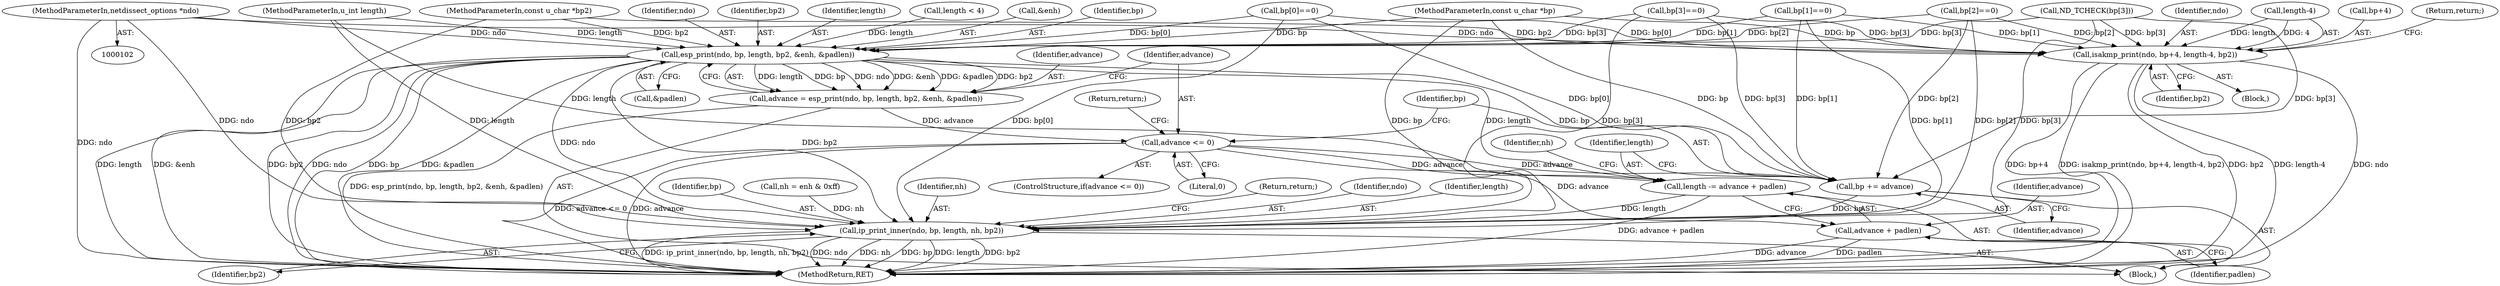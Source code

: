 digraph "0_tcpdump_f76e7feb41a4327d2b0978449bbdafe98d4a3771@pointer" {
"1000103" [label="(MethodParameterIn,netdissect_options *ndo)"];
"1000167" [label="(Call,isakmp_print(ndo, bp+4, length-4, bp2))"];
"1000188" [label="(Call,esp_print(ndo, bp, length, bp2, &enh, &padlen))"];
"1000186" [label="(Call,advance = esp_print(ndo, bp, length, bp2, &enh, &padlen))"];
"1000198" [label="(Call,advance <= 0)"];
"1000202" [label="(Call,bp += advance)"];
"1000215" [label="(Call,ip_print_inner(ndo, bp, length, nh, bp2))"];
"1000205" [label="(Call,length -= advance + padlen)"];
"1000207" [label="(Call,advance + padlen)"];
"1000195" [label="(Call,&padlen)"];
"1000199" [label="(Identifier,advance)"];
"1000186" [label="(Call,advance = esp_print(ndo, bp, length, bp2, &enh, &padlen))"];
"1000206" [label="(Identifier,length)"];
"1000210" [label="(Call,nh = enh & 0xff)"];
"1000146" [label="(Call,bp[1]==0)"];
"1000140" [label="(Call,bp[0]==0)"];
"1000129" [label="(Call,length < 4)"];
"1000205" [label="(Call,length -= advance + padlen)"];
"1000103" [label="(MethodParameterIn,netdissect_options *ndo)"];
"1000152" [label="(Call,bp[2]==0)"];
"1000157" [label="(Call,bp[3]==0)"];
"1000198" [label="(Call,advance <= 0)"];
"1000208" [label="(Identifier,advance)"];
"1000216" [label="(Identifier,ndo)"];
"1000177" [label="(Block,)"];
"1000209" [label="(Identifier,padlen)"];
"1000104" [label="(MethodParameterIn,const u_char *bp)"];
"1000203" [label="(Identifier,bp)"];
"1000187" [label="(Identifier,advance)"];
"1000197" [label="(ControlStructure,if(advance <= 0))"];
"1000218" [label="(Identifier,length)"];
"1000215" [label="(Call,ip_print_inner(ndo, bp, length, nh, bp2))"];
"1000193" [label="(Call,&enh)"];
"1000172" [label="(Call,length-4)"];
"1000167" [label="(Call,isakmp_print(ndo, bp+4, length-4, bp2))"];
"1000190" [label="(Identifier,bp)"];
"1000228" [label="(MethodReturn,RET)"];
"1000204" [label="(Identifier,advance)"];
"1000217" [label="(Identifier,bp)"];
"1000134" [label="(Call,ND_TCHECK(bp[3]))"];
"1000189" [label="(Identifier,ndo)"];
"1000105" [label="(MethodParameterIn,u_int length)"];
"1000106" [label="(MethodParameterIn,const u_char *bp2)"];
"1000200" [label="(Literal,0)"];
"1000169" [label="(Call,bp+4)"];
"1000176" [label="(Return,return;)"];
"1000220" [label="(Identifier,bp2)"];
"1000219" [label="(Identifier,nh)"];
"1000211" [label="(Identifier,nh)"];
"1000221" [label="(Return,return;)"];
"1000202" [label="(Call,bp += advance)"];
"1000162" [label="(Block,)"];
"1000201" [label="(Return,return;)"];
"1000168" [label="(Identifier,ndo)"];
"1000175" [label="(Identifier,bp2)"];
"1000192" [label="(Identifier,bp2)"];
"1000188" [label="(Call,esp_print(ndo, bp, length, bp2, &enh, &padlen))"];
"1000191" [label="(Identifier,length)"];
"1000207" [label="(Call,advance + padlen)"];
"1000103" -> "1000102"  [label="AST: "];
"1000103" -> "1000228"  [label="DDG: ndo"];
"1000103" -> "1000167"  [label="DDG: ndo"];
"1000103" -> "1000188"  [label="DDG: ndo"];
"1000103" -> "1000215"  [label="DDG: ndo"];
"1000167" -> "1000162"  [label="AST: "];
"1000167" -> "1000175"  [label="CFG: "];
"1000168" -> "1000167"  [label="AST: "];
"1000169" -> "1000167"  [label="AST: "];
"1000172" -> "1000167"  [label="AST: "];
"1000175" -> "1000167"  [label="AST: "];
"1000176" -> "1000167"  [label="CFG: "];
"1000167" -> "1000228"  [label="DDG: length-4"];
"1000167" -> "1000228"  [label="DDG: ndo"];
"1000167" -> "1000228"  [label="DDG: bp+4"];
"1000167" -> "1000228"  [label="DDG: isakmp_print(ndo, bp+4, length-4, bp2)"];
"1000167" -> "1000228"  [label="DDG: bp2"];
"1000140" -> "1000167"  [label="DDG: bp[0]"];
"1000157" -> "1000167"  [label="DDG: bp[3]"];
"1000152" -> "1000167"  [label="DDG: bp[2]"];
"1000134" -> "1000167"  [label="DDG: bp[3]"];
"1000146" -> "1000167"  [label="DDG: bp[1]"];
"1000104" -> "1000167"  [label="DDG: bp"];
"1000172" -> "1000167"  [label="DDG: length"];
"1000172" -> "1000167"  [label="DDG: 4"];
"1000106" -> "1000167"  [label="DDG: bp2"];
"1000188" -> "1000186"  [label="AST: "];
"1000188" -> "1000195"  [label="CFG: "];
"1000189" -> "1000188"  [label="AST: "];
"1000190" -> "1000188"  [label="AST: "];
"1000191" -> "1000188"  [label="AST: "];
"1000192" -> "1000188"  [label="AST: "];
"1000193" -> "1000188"  [label="AST: "];
"1000195" -> "1000188"  [label="AST: "];
"1000186" -> "1000188"  [label="CFG: "];
"1000188" -> "1000228"  [label="DDG: bp"];
"1000188" -> "1000228"  [label="DDG: ndo"];
"1000188" -> "1000228"  [label="DDG: &padlen"];
"1000188" -> "1000228"  [label="DDG: length"];
"1000188" -> "1000228"  [label="DDG: &enh"];
"1000188" -> "1000228"  [label="DDG: bp2"];
"1000188" -> "1000186"  [label="DDG: length"];
"1000188" -> "1000186"  [label="DDG: bp"];
"1000188" -> "1000186"  [label="DDG: ndo"];
"1000188" -> "1000186"  [label="DDG: &enh"];
"1000188" -> "1000186"  [label="DDG: &padlen"];
"1000188" -> "1000186"  [label="DDG: bp2"];
"1000140" -> "1000188"  [label="DDG: bp[0]"];
"1000157" -> "1000188"  [label="DDG: bp[3]"];
"1000152" -> "1000188"  [label="DDG: bp[2]"];
"1000134" -> "1000188"  [label="DDG: bp[3]"];
"1000146" -> "1000188"  [label="DDG: bp[1]"];
"1000104" -> "1000188"  [label="DDG: bp"];
"1000129" -> "1000188"  [label="DDG: length"];
"1000105" -> "1000188"  [label="DDG: length"];
"1000106" -> "1000188"  [label="DDG: bp2"];
"1000188" -> "1000202"  [label="DDG: bp"];
"1000188" -> "1000205"  [label="DDG: length"];
"1000188" -> "1000215"  [label="DDG: ndo"];
"1000188" -> "1000215"  [label="DDG: bp2"];
"1000186" -> "1000177"  [label="AST: "];
"1000187" -> "1000186"  [label="AST: "];
"1000199" -> "1000186"  [label="CFG: "];
"1000186" -> "1000228"  [label="DDG: esp_print(ndo, bp, length, bp2, &enh, &padlen)"];
"1000186" -> "1000198"  [label="DDG: advance"];
"1000198" -> "1000197"  [label="AST: "];
"1000198" -> "1000200"  [label="CFG: "];
"1000199" -> "1000198"  [label="AST: "];
"1000200" -> "1000198"  [label="AST: "];
"1000201" -> "1000198"  [label="CFG: "];
"1000203" -> "1000198"  [label="CFG: "];
"1000198" -> "1000228"  [label="DDG: advance"];
"1000198" -> "1000228"  [label="DDG: advance <= 0"];
"1000198" -> "1000202"  [label="DDG: advance"];
"1000198" -> "1000205"  [label="DDG: advance"];
"1000198" -> "1000207"  [label="DDG: advance"];
"1000202" -> "1000177"  [label="AST: "];
"1000202" -> "1000204"  [label="CFG: "];
"1000203" -> "1000202"  [label="AST: "];
"1000204" -> "1000202"  [label="AST: "];
"1000206" -> "1000202"  [label="CFG: "];
"1000140" -> "1000202"  [label="DDG: bp[0]"];
"1000157" -> "1000202"  [label="DDG: bp[3]"];
"1000152" -> "1000202"  [label="DDG: bp[2]"];
"1000134" -> "1000202"  [label="DDG: bp[3]"];
"1000146" -> "1000202"  [label="DDG: bp[1]"];
"1000104" -> "1000202"  [label="DDG: bp"];
"1000202" -> "1000215"  [label="DDG: bp"];
"1000215" -> "1000177"  [label="AST: "];
"1000215" -> "1000220"  [label="CFG: "];
"1000216" -> "1000215"  [label="AST: "];
"1000217" -> "1000215"  [label="AST: "];
"1000218" -> "1000215"  [label="AST: "];
"1000219" -> "1000215"  [label="AST: "];
"1000220" -> "1000215"  [label="AST: "];
"1000221" -> "1000215"  [label="CFG: "];
"1000215" -> "1000228"  [label="DDG: ndo"];
"1000215" -> "1000228"  [label="DDG: nh"];
"1000215" -> "1000228"  [label="DDG: bp"];
"1000215" -> "1000228"  [label="DDG: length"];
"1000215" -> "1000228"  [label="DDG: bp2"];
"1000215" -> "1000228"  [label="DDG: ip_print_inner(ndo, bp, length, nh, bp2)"];
"1000140" -> "1000215"  [label="DDG: bp[0]"];
"1000157" -> "1000215"  [label="DDG: bp[3]"];
"1000152" -> "1000215"  [label="DDG: bp[2]"];
"1000134" -> "1000215"  [label="DDG: bp[3]"];
"1000146" -> "1000215"  [label="DDG: bp[1]"];
"1000104" -> "1000215"  [label="DDG: bp"];
"1000205" -> "1000215"  [label="DDG: length"];
"1000105" -> "1000215"  [label="DDG: length"];
"1000210" -> "1000215"  [label="DDG: nh"];
"1000106" -> "1000215"  [label="DDG: bp2"];
"1000205" -> "1000177"  [label="AST: "];
"1000205" -> "1000207"  [label="CFG: "];
"1000206" -> "1000205"  [label="AST: "];
"1000207" -> "1000205"  [label="AST: "];
"1000211" -> "1000205"  [label="CFG: "];
"1000205" -> "1000228"  [label="DDG: advance + padlen"];
"1000105" -> "1000205"  [label="DDG: length"];
"1000207" -> "1000209"  [label="CFG: "];
"1000208" -> "1000207"  [label="AST: "];
"1000209" -> "1000207"  [label="AST: "];
"1000207" -> "1000228"  [label="DDG: advance"];
"1000207" -> "1000228"  [label="DDG: padlen"];
}
